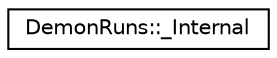 digraph "Graphical Class Hierarchy"
{
 // LATEX_PDF_SIZE
  edge [fontname="Helvetica",fontsize="10",labelfontname="Helvetica",labelfontsize="10"];
  node [fontname="Helvetica",fontsize="10",shape=record];
  rankdir="LR";
  Node0 [label="DemonRuns::_Internal",height=0.2,width=0.4,color="black", fillcolor="white", style="filled",URL="$classoperations__research_1_1_demon_runs_1_1___internal.html",tooltip=" "];
}

